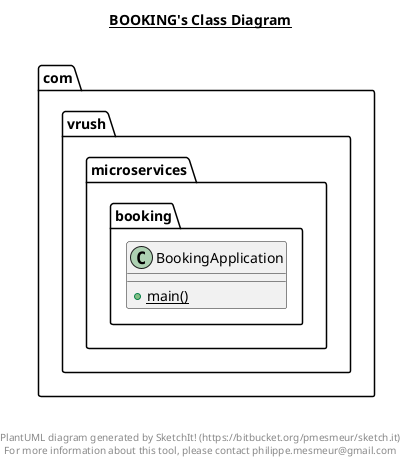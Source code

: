 @startuml

title __BOOKING's Class Diagram__\n

  namespace com.vrush.microservices.booking {
    class com.vrush.microservices.booking.BookingApplication {
        {static} + main()
    }
  }
  



right footer


PlantUML diagram generated by SketchIt! (https://bitbucket.org/pmesmeur/sketch.it)
For more information about this tool, please contact philippe.mesmeur@gmail.com
endfooter

@enduml

